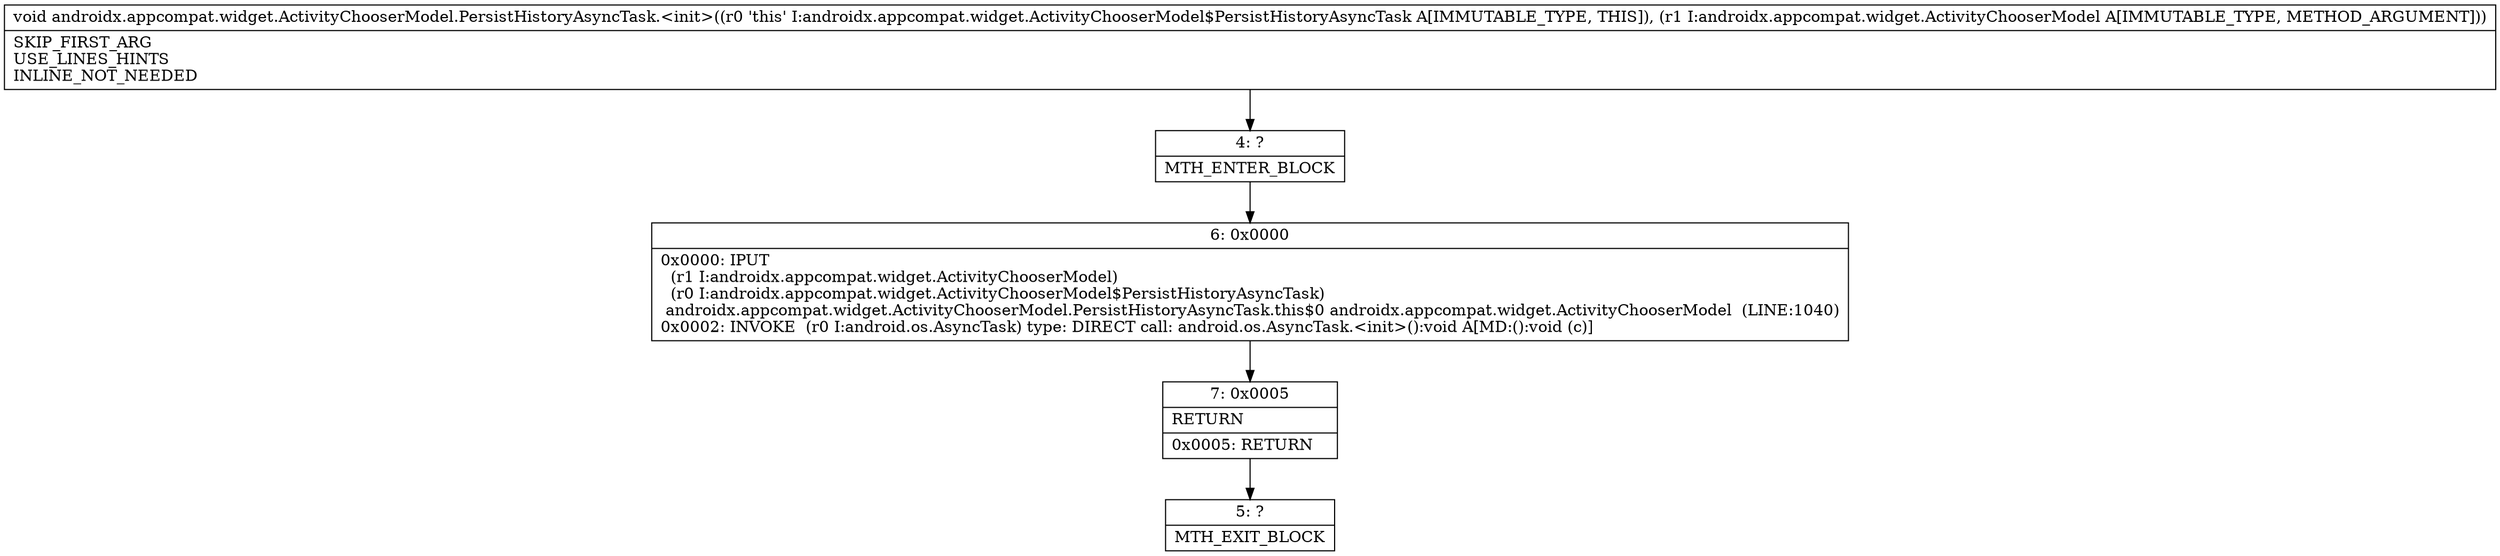 digraph "CFG forandroidx.appcompat.widget.ActivityChooserModel.PersistHistoryAsyncTask.\<init\>(Landroidx\/appcompat\/widget\/ActivityChooserModel;)V" {
Node_4 [shape=record,label="{4\:\ ?|MTH_ENTER_BLOCK\l}"];
Node_6 [shape=record,label="{6\:\ 0x0000|0x0000: IPUT  \l  (r1 I:androidx.appcompat.widget.ActivityChooserModel)\l  (r0 I:androidx.appcompat.widget.ActivityChooserModel$PersistHistoryAsyncTask)\l androidx.appcompat.widget.ActivityChooserModel.PersistHistoryAsyncTask.this$0 androidx.appcompat.widget.ActivityChooserModel  (LINE:1040)\l0x0002: INVOKE  (r0 I:android.os.AsyncTask) type: DIRECT call: android.os.AsyncTask.\<init\>():void A[MD:():void (c)]\l}"];
Node_7 [shape=record,label="{7\:\ 0x0005|RETURN\l|0x0005: RETURN   \l}"];
Node_5 [shape=record,label="{5\:\ ?|MTH_EXIT_BLOCK\l}"];
MethodNode[shape=record,label="{void androidx.appcompat.widget.ActivityChooserModel.PersistHistoryAsyncTask.\<init\>((r0 'this' I:androidx.appcompat.widget.ActivityChooserModel$PersistHistoryAsyncTask A[IMMUTABLE_TYPE, THIS]), (r1 I:androidx.appcompat.widget.ActivityChooserModel A[IMMUTABLE_TYPE, METHOD_ARGUMENT]))  | SKIP_FIRST_ARG\lUSE_LINES_HINTS\lINLINE_NOT_NEEDED\l}"];
MethodNode -> Node_4;Node_4 -> Node_6;
Node_6 -> Node_7;
Node_7 -> Node_5;
}

